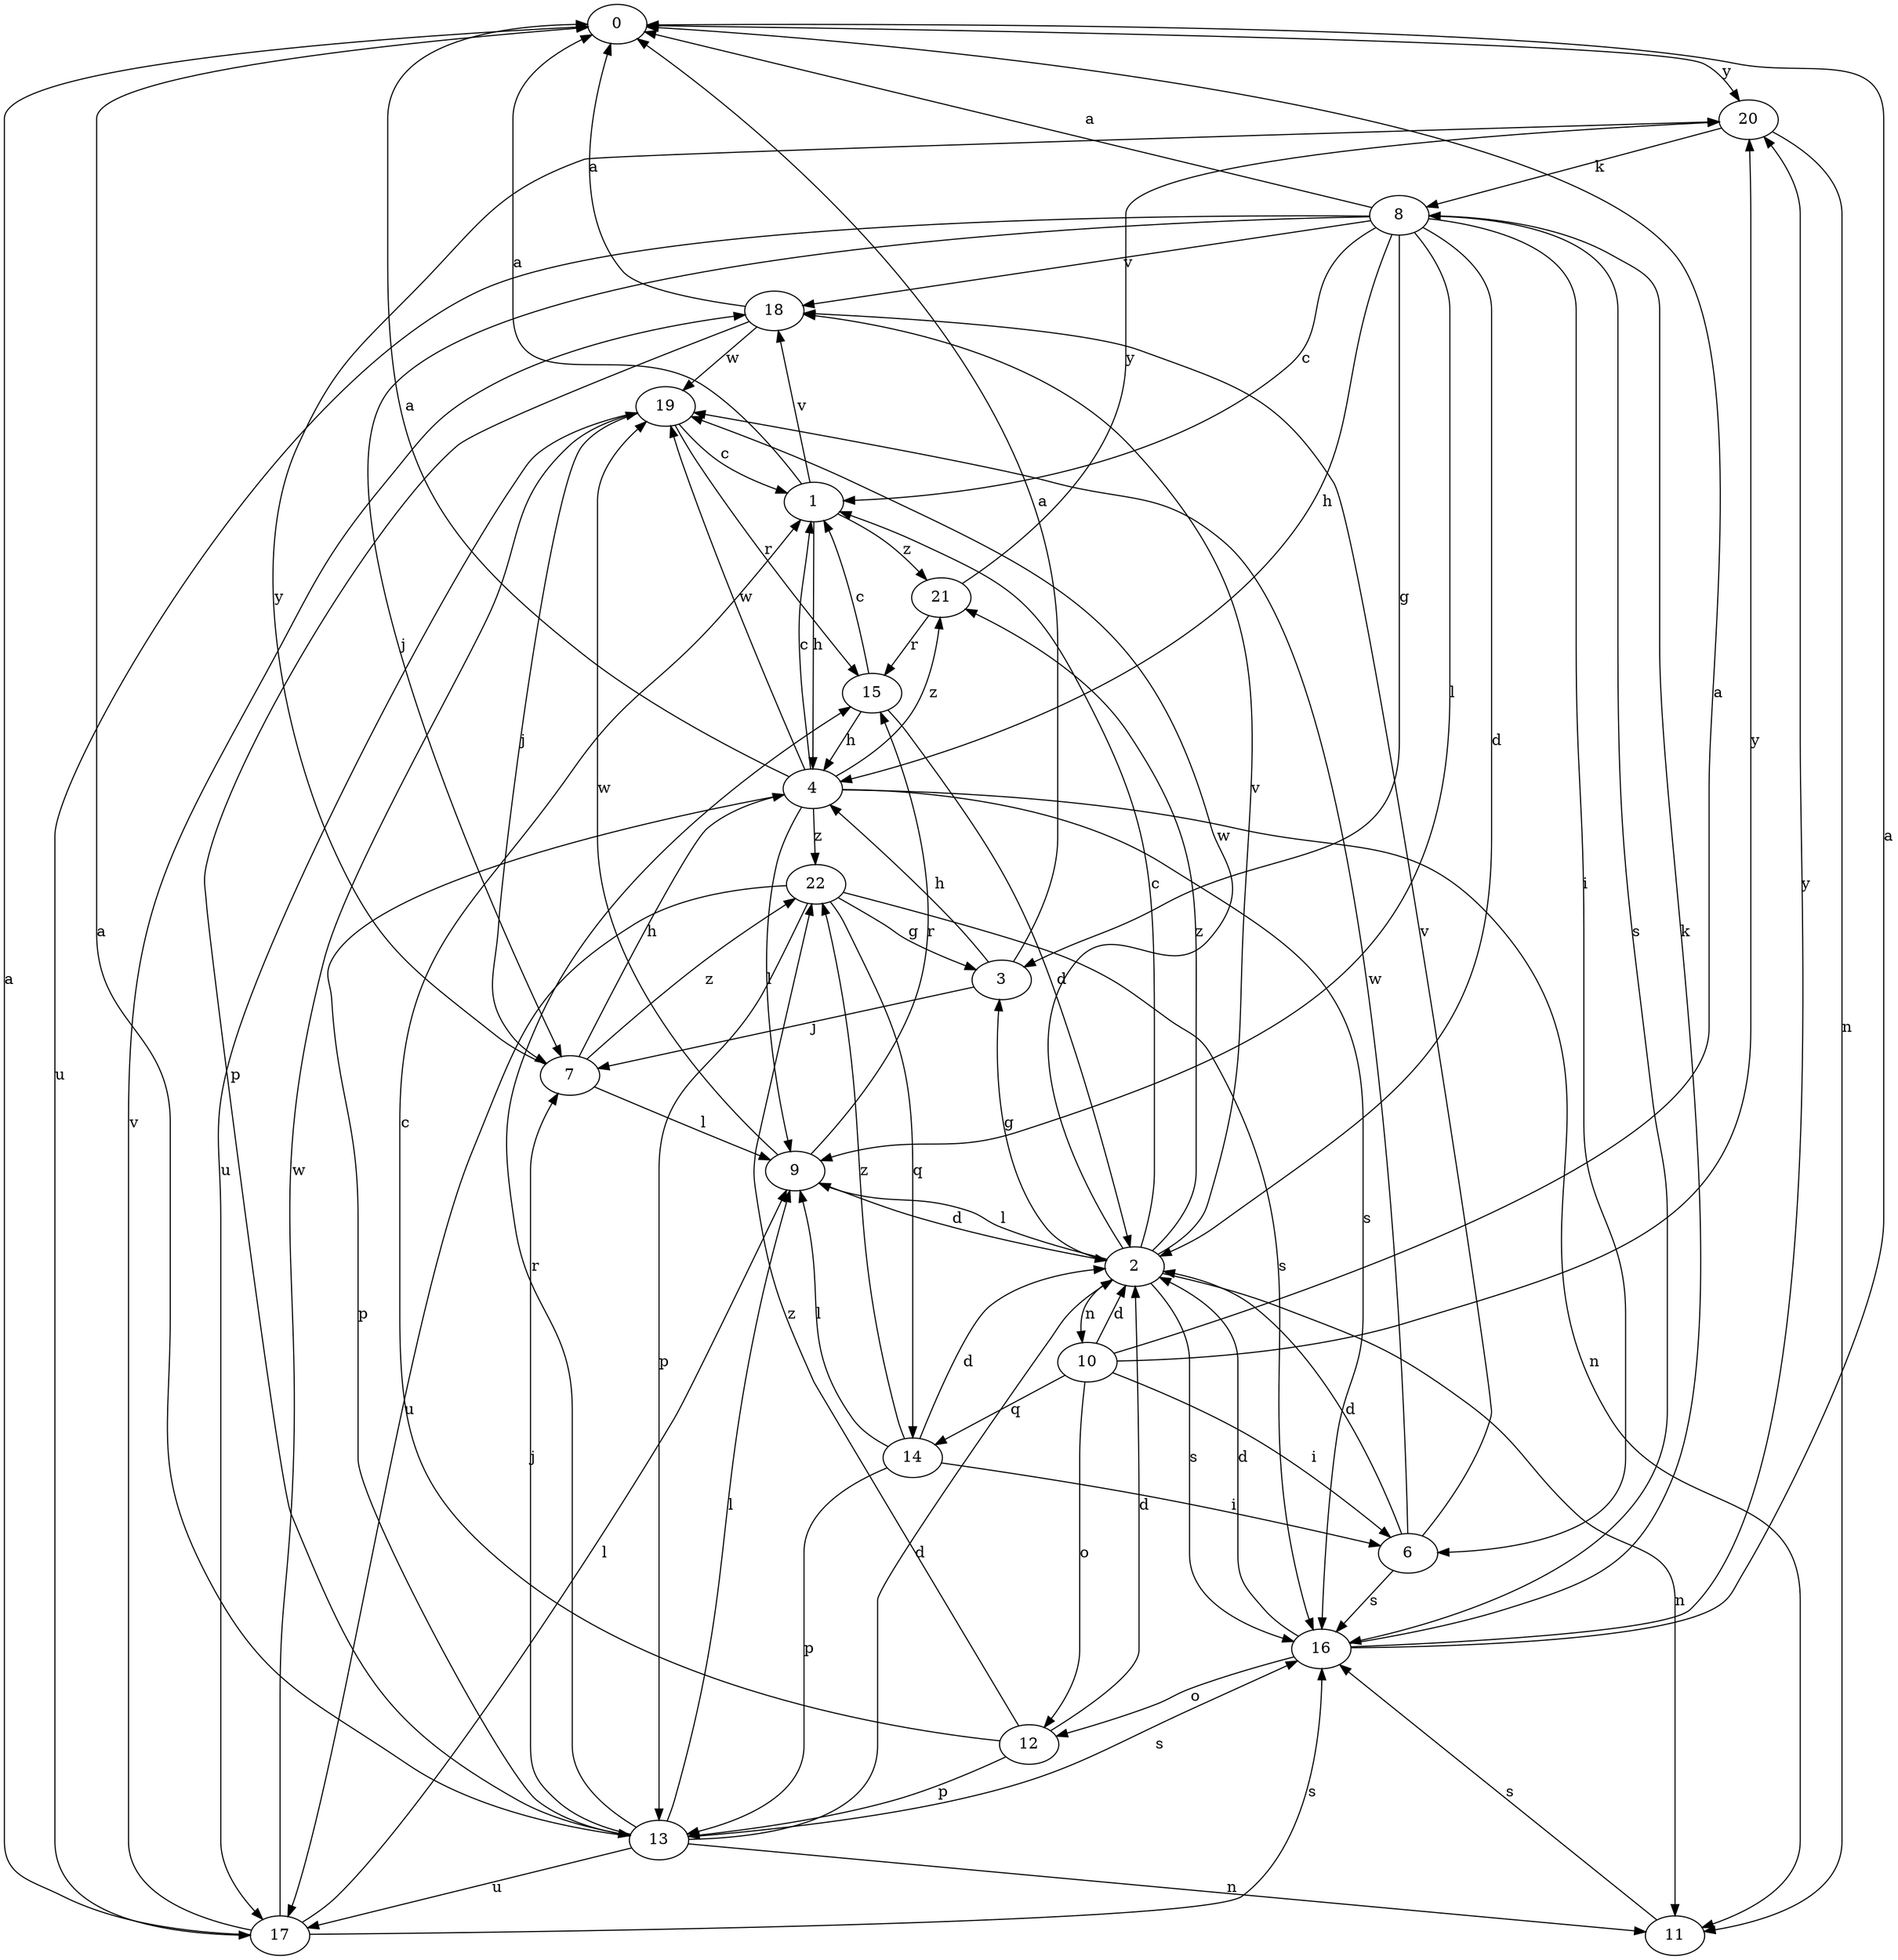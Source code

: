 strict digraph  {
0;
1;
2;
3;
4;
6;
7;
8;
9;
10;
11;
12;
13;
14;
15;
16;
17;
18;
19;
20;
21;
22;
0 -> 20  [label=y];
1 -> 0  [label=a];
1 -> 4  [label=h];
1 -> 18  [label=v];
1 -> 21  [label=z];
2 -> 1  [label=c];
2 -> 3  [label=g];
2 -> 9  [label=l];
2 -> 10  [label=n];
2 -> 11  [label=n];
2 -> 16  [label=s];
2 -> 18  [label=v];
2 -> 19  [label=w];
2 -> 21  [label=z];
3 -> 0  [label=a];
3 -> 4  [label=h];
3 -> 7  [label=j];
4 -> 0  [label=a];
4 -> 1  [label=c];
4 -> 9  [label=l];
4 -> 11  [label=n];
4 -> 13  [label=p];
4 -> 16  [label=s];
4 -> 19  [label=w];
4 -> 21  [label=z];
4 -> 22  [label=z];
6 -> 2  [label=d];
6 -> 16  [label=s];
6 -> 18  [label=v];
6 -> 19  [label=w];
7 -> 4  [label=h];
7 -> 9  [label=l];
7 -> 20  [label=y];
7 -> 22  [label=z];
8 -> 0  [label=a];
8 -> 1  [label=c];
8 -> 2  [label=d];
8 -> 3  [label=g];
8 -> 4  [label=h];
8 -> 6  [label=i];
8 -> 7  [label=j];
8 -> 9  [label=l];
8 -> 16  [label=s];
8 -> 17  [label=u];
8 -> 18  [label=v];
9 -> 2  [label=d];
9 -> 15  [label=r];
9 -> 19  [label=w];
10 -> 0  [label=a];
10 -> 2  [label=d];
10 -> 6  [label=i];
10 -> 12  [label=o];
10 -> 14  [label=q];
10 -> 20  [label=y];
11 -> 16  [label=s];
12 -> 1  [label=c];
12 -> 2  [label=d];
12 -> 13  [label=p];
12 -> 22  [label=z];
13 -> 0  [label=a];
13 -> 2  [label=d];
13 -> 7  [label=j];
13 -> 9  [label=l];
13 -> 11  [label=n];
13 -> 15  [label=r];
13 -> 16  [label=s];
13 -> 17  [label=u];
14 -> 2  [label=d];
14 -> 6  [label=i];
14 -> 9  [label=l];
14 -> 13  [label=p];
14 -> 22  [label=z];
15 -> 1  [label=c];
15 -> 2  [label=d];
15 -> 4  [label=h];
16 -> 0  [label=a];
16 -> 2  [label=d];
16 -> 8  [label=k];
16 -> 12  [label=o];
16 -> 20  [label=y];
17 -> 0  [label=a];
17 -> 9  [label=l];
17 -> 16  [label=s];
17 -> 18  [label=v];
17 -> 19  [label=w];
18 -> 0  [label=a];
18 -> 13  [label=p];
18 -> 19  [label=w];
19 -> 1  [label=c];
19 -> 7  [label=j];
19 -> 15  [label=r];
19 -> 17  [label=u];
20 -> 8  [label=k];
20 -> 11  [label=n];
21 -> 15  [label=r];
21 -> 20  [label=y];
22 -> 3  [label=g];
22 -> 13  [label=p];
22 -> 14  [label=q];
22 -> 16  [label=s];
22 -> 17  [label=u];
}
